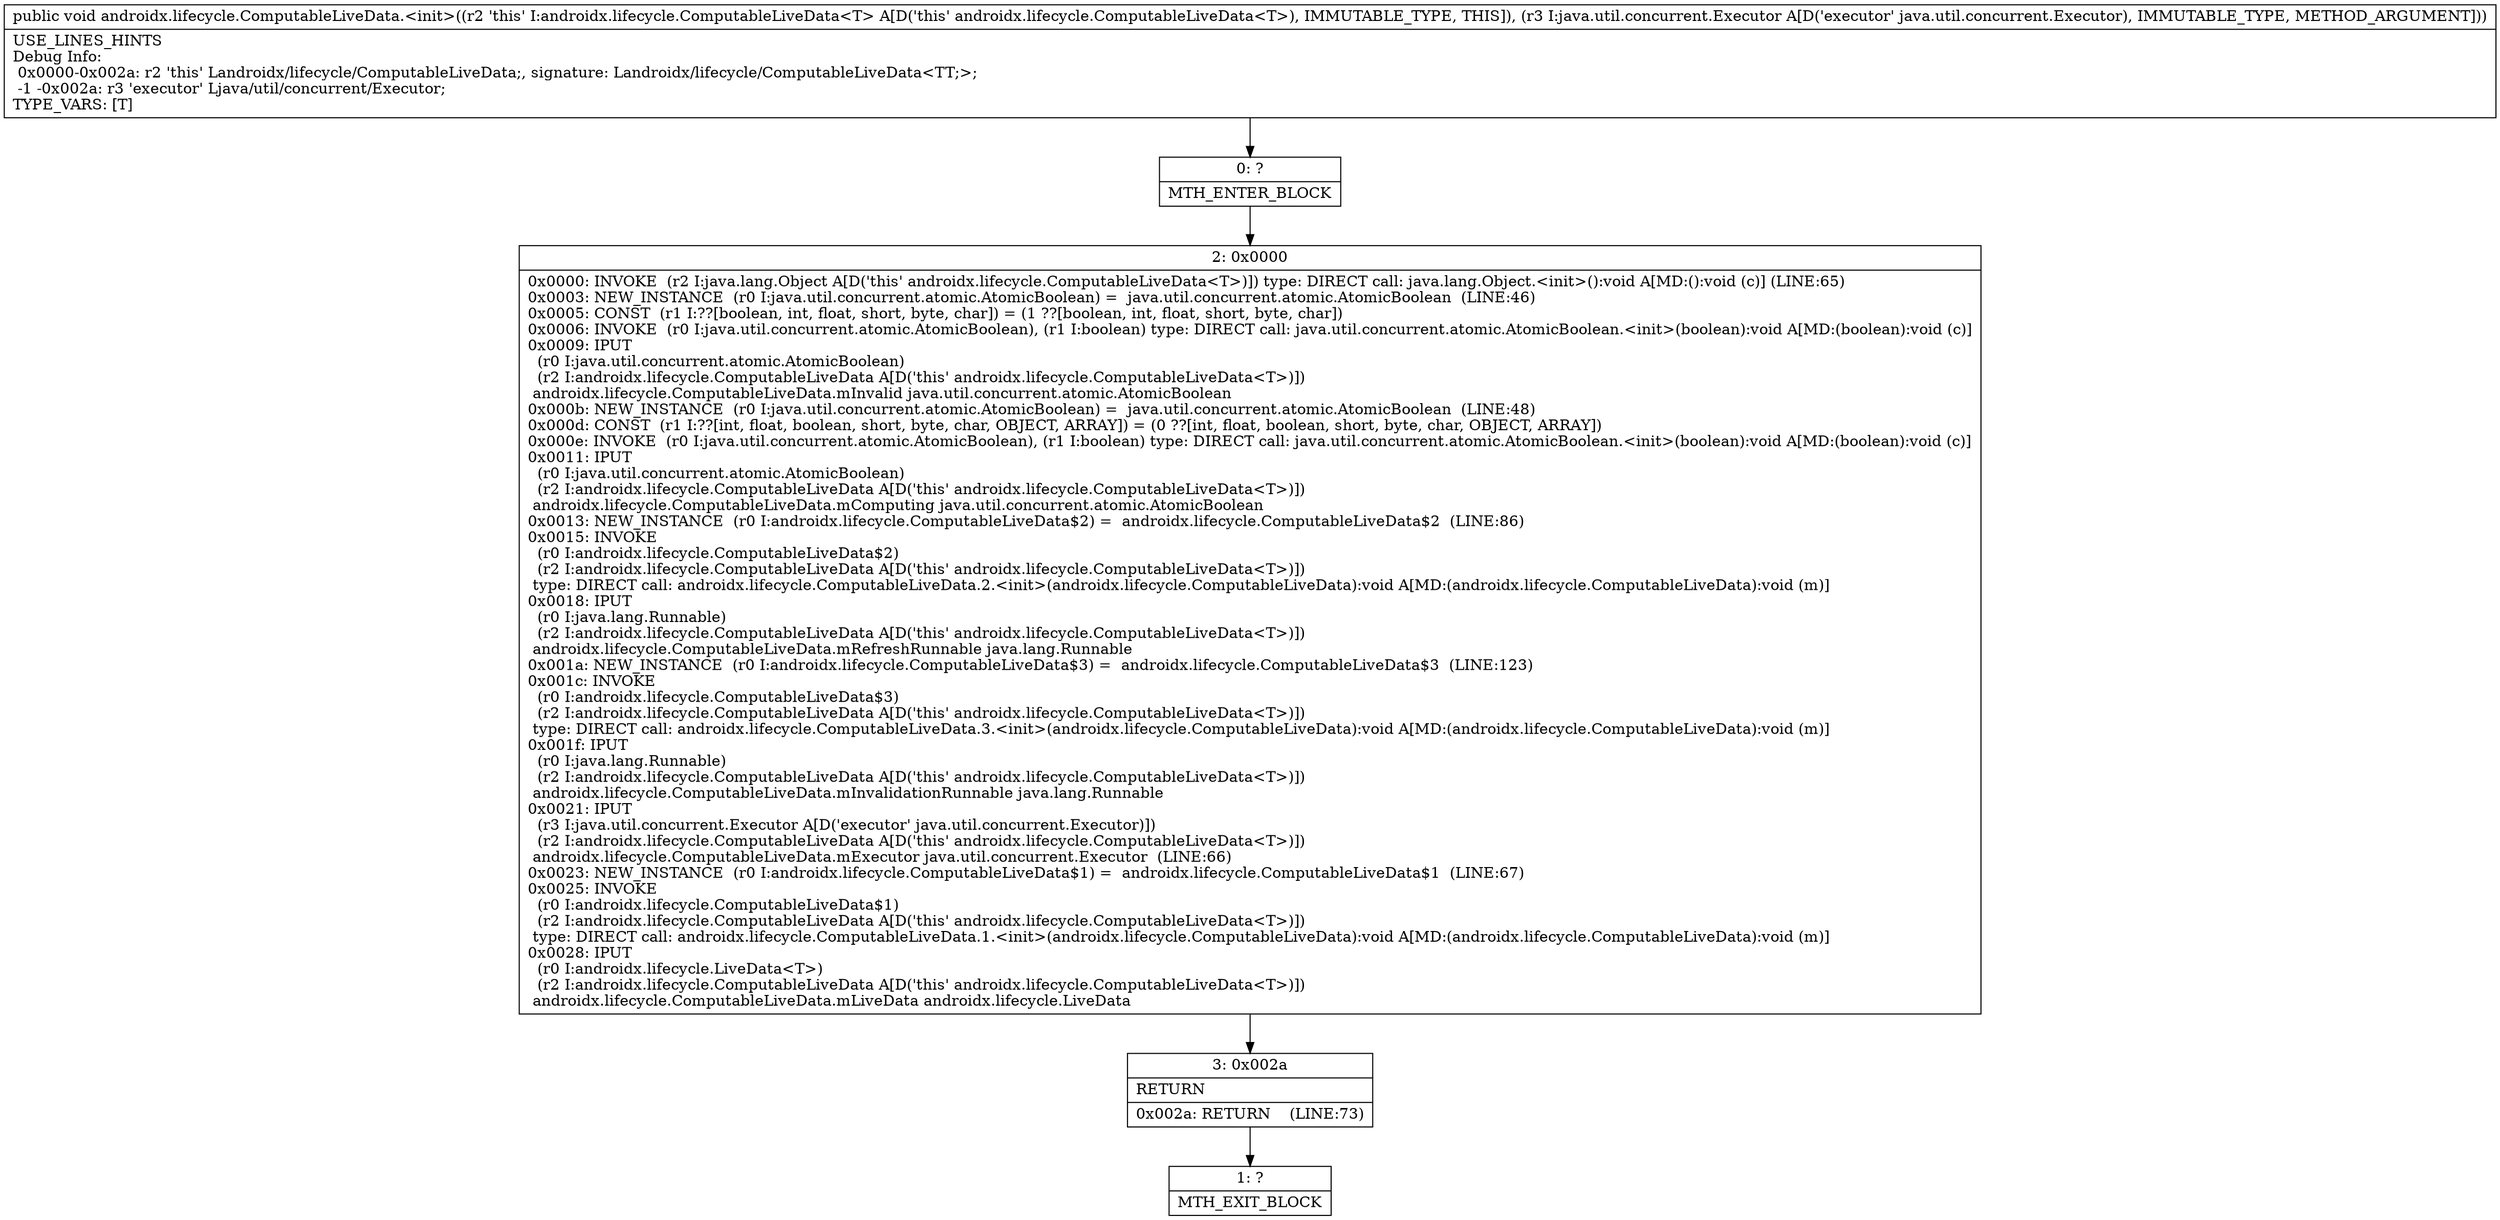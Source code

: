digraph "CFG forandroidx.lifecycle.ComputableLiveData.\<init\>(Ljava\/util\/concurrent\/Executor;)V" {
Node_0 [shape=record,label="{0\:\ ?|MTH_ENTER_BLOCK\l}"];
Node_2 [shape=record,label="{2\:\ 0x0000|0x0000: INVOKE  (r2 I:java.lang.Object A[D('this' androidx.lifecycle.ComputableLiveData\<T\>)]) type: DIRECT call: java.lang.Object.\<init\>():void A[MD:():void (c)] (LINE:65)\l0x0003: NEW_INSTANCE  (r0 I:java.util.concurrent.atomic.AtomicBoolean) =  java.util.concurrent.atomic.AtomicBoolean  (LINE:46)\l0x0005: CONST  (r1 I:??[boolean, int, float, short, byte, char]) = (1 ??[boolean, int, float, short, byte, char]) \l0x0006: INVOKE  (r0 I:java.util.concurrent.atomic.AtomicBoolean), (r1 I:boolean) type: DIRECT call: java.util.concurrent.atomic.AtomicBoolean.\<init\>(boolean):void A[MD:(boolean):void (c)]\l0x0009: IPUT  \l  (r0 I:java.util.concurrent.atomic.AtomicBoolean)\l  (r2 I:androidx.lifecycle.ComputableLiveData A[D('this' androidx.lifecycle.ComputableLiveData\<T\>)])\l androidx.lifecycle.ComputableLiveData.mInvalid java.util.concurrent.atomic.AtomicBoolean \l0x000b: NEW_INSTANCE  (r0 I:java.util.concurrent.atomic.AtomicBoolean) =  java.util.concurrent.atomic.AtomicBoolean  (LINE:48)\l0x000d: CONST  (r1 I:??[int, float, boolean, short, byte, char, OBJECT, ARRAY]) = (0 ??[int, float, boolean, short, byte, char, OBJECT, ARRAY]) \l0x000e: INVOKE  (r0 I:java.util.concurrent.atomic.AtomicBoolean), (r1 I:boolean) type: DIRECT call: java.util.concurrent.atomic.AtomicBoolean.\<init\>(boolean):void A[MD:(boolean):void (c)]\l0x0011: IPUT  \l  (r0 I:java.util.concurrent.atomic.AtomicBoolean)\l  (r2 I:androidx.lifecycle.ComputableLiveData A[D('this' androidx.lifecycle.ComputableLiveData\<T\>)])\l androidx.lifecycle.ComputableLiveData.mComputing java.util.concurrent.atomic.AtomicBoolean \l0x0013: NEW_INSTANCE  (r0 I:androidx.lifecycle.ComputableLiveData$2) =  androidx.lifecycle.ComputableLiveData$2  (LINE:86)\l0x0015: INVOKE  \l  (r0 I:androidx.lifecycle.ComputableLiveData$2)\l  (r2 I:androidx.lifecycle.ComputableLiveData A[D('this' androidx.lifecycle.ComputableLiveData\<T\>)])\l type: DIRECT call: androidx.lifecycle.ComputableLiveData.2.\<init\>(androidx.lifecycle.ComputableLiveData):void A[MD:(androidx.lifecycle.ComputableLiveData):void (m)]\l0x0018: IPUT  \l  (r0 I:java.lang.Runnable)\l  (r2 I:androidx.lifecycle.ComputableLiveData A[D('this' androidx.lifecycle.ComputableLiveData\<T\>)])\l androidx.lifecycle.ComputableLiveData.mRefreshRunnable java.lang.Runnable \l0x001a: NEW_INSTANCE  (r0 I:androidx.lifecycle.ComputableLiveData$3) =  androidx.lifecycle.ComputableLiveData$3  (LINE:123)\l0x001c: INVOKE  \l  (r0 I:androidx.lifecycle.ComputableLiveData$3)\l  (r2 I:androidx.lifecycle.ComputableLiveData A[D('this' androidx.lifecycle.ComputableLiveData\<T\>)])\l type: DIRECT call: androidx.lifecycle.ComputableLiveData.3.\<init\>(androidx.lifecycle.ComputableLiveData):void A[MD:(androidx.lifecycle.ComputableLiveData):void (m)]\l0x001f: IPUT  \l  (r0 I:java.lang.Runnable)\l  (r2 I:androidx.lifecycle.ComputableLiveData A[D('this' androidx.lifecycle.ComputableLiveData\<T\>)])\l androidx.lifecycle.ComputableLiveData.mInvalidationRunnable java.lang.Runnable \l0x0021: IPUT  \l  (r3 I:java.util.concurrent.Executor A[D('executor' java.util.concurrent.Executor)])\l  (r2 I:androidx.lifecycle.ComputableLiveData A[D('this' androidx.lifecycle.ComputableLiveData\<T\>)])\l androidx.lifecycle.ComputableLiveData.mExecutor java.util.concurrent.Executor  (LINE:66)\l0x0023: NEW_INSTANCE  (r0 I:androidx.lifecycle.ComputableLiveData$1) =  androidx.lifecycle.ComputableLiveData$1  (LINE:67)\l0x0025: INVOKE  \l  (r0 I:androidx.lifecycle.ComputableLiveData$1)\l  (r2 I:androidx.lifecycle.ComputableLiveData A[D('this' androidx.lifecycle.ComputableLiveData\<T\>)])\l type: DIRECT call: androidx.lifecycle.ComputableLiveData.1.\<init\>(androidx.lifecycle.ComputableLiveData):void A[MD:(androidx.lifecycle.ComputableLiveData):void (m)]\l0x0028: IPUT  \l  (r0 I:androidx.lifecycle.LiveData\<T\>)\l  (r2 I:androidx.lifecycle.ComputableLiveData A[D('this' androidx.lifecycle.ComputableLiveData\<T\>)])\l androidx.lifecycle.ComputableLiveData.mLiveData androidx.lifecycle.LiveData \l}"];
Node_3 [shape=record,label="{3\:\ 0x002a|RETURN\l|0x002a: RETURN    (LINE:73)\l}"];
Node_1 [shape=record,label="{1\:\ ?|MTH_EXIT_BLOCK\l}"];
MethodNode[shape=record,label="{public void androidx.lifecycle.ComputableLiveData.\<init\>((r2 'this' I:androidx.lifecycle.ComputableLiveData\<T\> A[D('this' androidx.lifecycle.ComputableLiveData\<T\>), IMMUTABLE_TYPE, THIS]), (r3 I:java.util.concurrent.Executor A[D('executor' java.util.concurrent.Executor), IMMUTABLE_TYPE, METHOD_ARGUMENT]))  | USE_LINES_HINTS\lDebug Info:\l  0x0000\-0x002a: r2 'this' Landroidx\/lifecycle\/ComputableLiveData;, signature: Landroidx\/lifecycle\/ComputableLiveData\<TT;\>;\l  \-1 \-0x002a: r3 'executor' Ljava\/util\/concurrent\/Executor;\lTYPE_VARS: [T]\l}"];
MethodNode -> Node_0;Node_0 -> Node_2;
Node_2 -> Node_3;
Node_3 -> Node_1;
}


